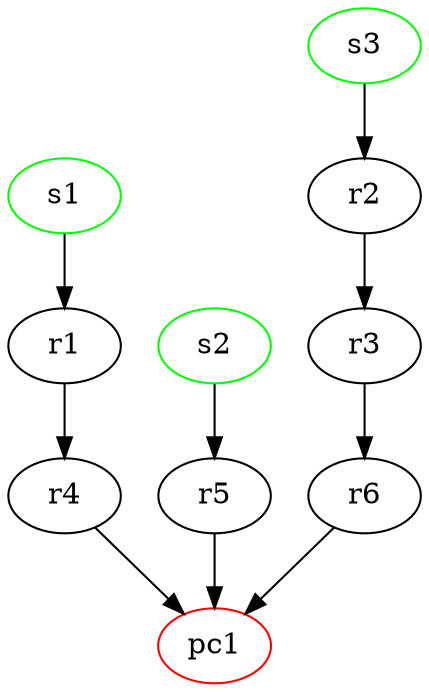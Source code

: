 digraph G {
s1[color = "green"]
s2[color = "green"]
s3[color = "green"]
pc1[color = "red"]

s1->r1 
s2->r5
s3->r2
r1->r4
r2->r3
r3->r6
r4->pc1
r5->pc1
r6->pc1
}